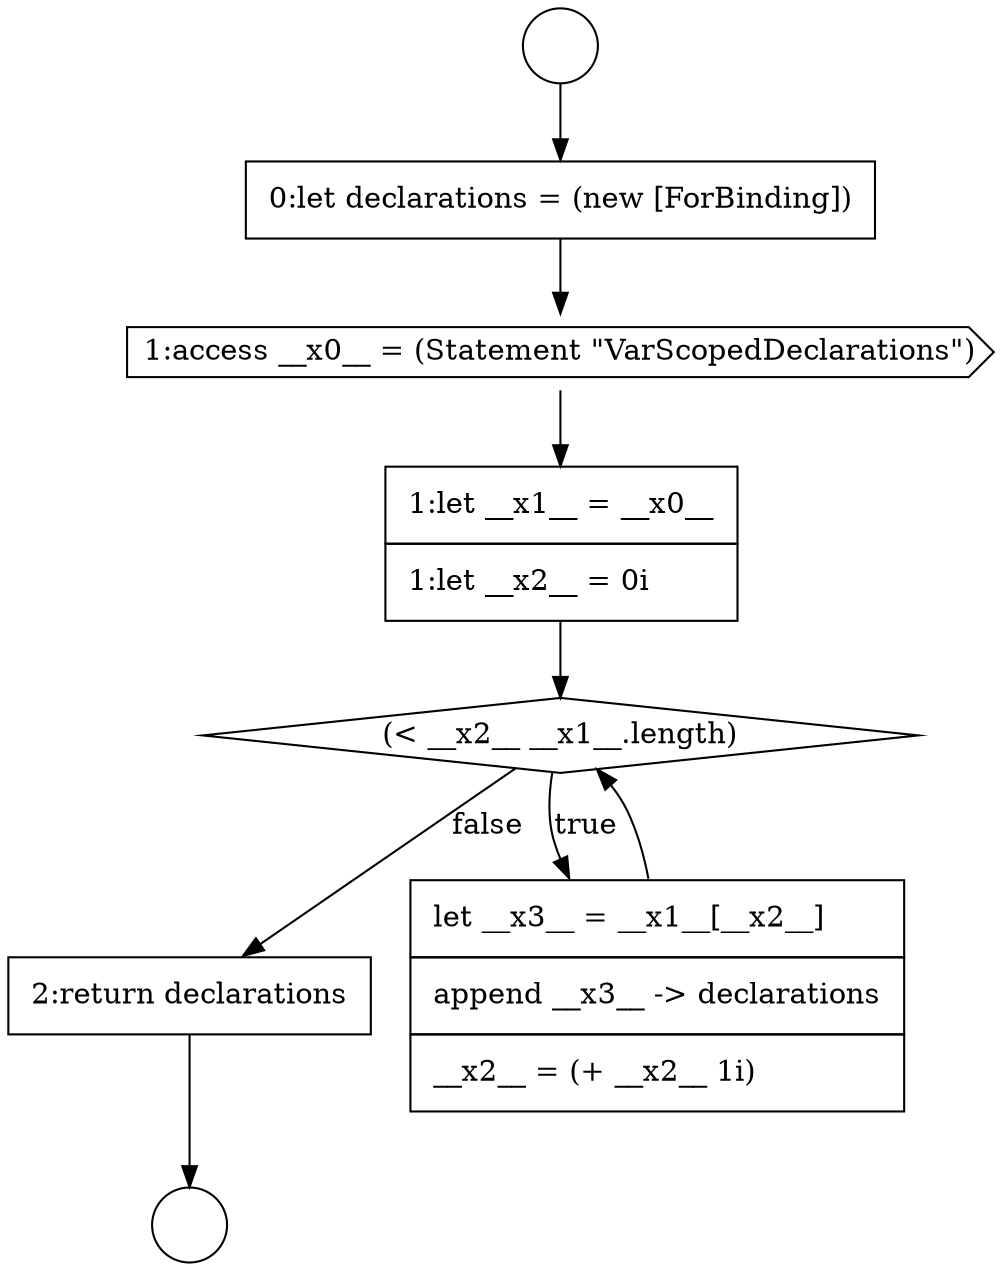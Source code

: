 digraph {
  node6587 [shape=cds, label=<<font color="black">1:access __x0__ = (Statement &quot;VarScopedDeclarations&quot;)</font>> color="black" fillcolor="white" style=filled]
  node6591 [shape=none, margin=0, label=<<font color="black">
    <table border="0" cellborder="1" cellspacing="0" cellpadding="10">
      <tr><td align="left">2:return declarations</td></tr>
    </table>
  </font>> color="black" fillcolor="white" style=filled]
  node6588 [shape=none, margin=0, label=<<font color="black">
    <table border="0" cellborder="1" cellspacing="0" cellpadding="10">
      <tr><td align="left">1:let __x1__ = __x0__</td></tr>
      <tr><td align="left">1:let __x2__ = 0i</td></tr>
    </table>
  </font>> color="black" fillcolor="white" style=filled]
  node6585 [shape=circle label=" " color="black" fillcolor="white" style=filled]
  node6589 [shape=diamond, label=<<font color="black">(&lt; __x2__ __x1__.length)</font>> color="black" fillcolor="white" style=filled]
  node6584 [shape=circle label=" " color="black" fillcolor="white" style=filled]
  node6586 [shape=none, margin=0, label=<<font color="black">
    <table border="0" cellborder="1" cellspacing="0" cellpadding="10">
      <tr><td align="left">0:let declarations = (new [ForBinding])</td></tr>
    </table>
  </font>> color="black" fillcolor="white" style=filled]
  node6590 [shape=none, margin=0, label=<<font color="black">
    <table border="0" cellborder="1" cellspacing="0" cellpadding="10">
      <tr><td align="left">let __x3__ = __x1__[__x2__]</td></tr>
      <tr><td align="left">append __x3__ -&gt; declarations</td></tr>
      <tr><td align="left">__x2__ = (+ __x2__ 1i)</td></tr>
    </table>
  </font>> color="black" fillcolor="white" style=filled]
  node6591 -> node6585 [ color="black"]
  node6590 -> node6589 [ color="black"]
  node6588 -> node6589 [ color="black"]
  node6584 -> node6586 [ color="black"]
  node6586 -> node6587 [ color="black"]
  node6589 -> node6590 [label=<<font color="black">true</font>> color="black"]
  node6589 -> node6591 [label=<<font color="black">false</font>> color="black"]
  node6587 -> node6588 [ color="black"]
}
